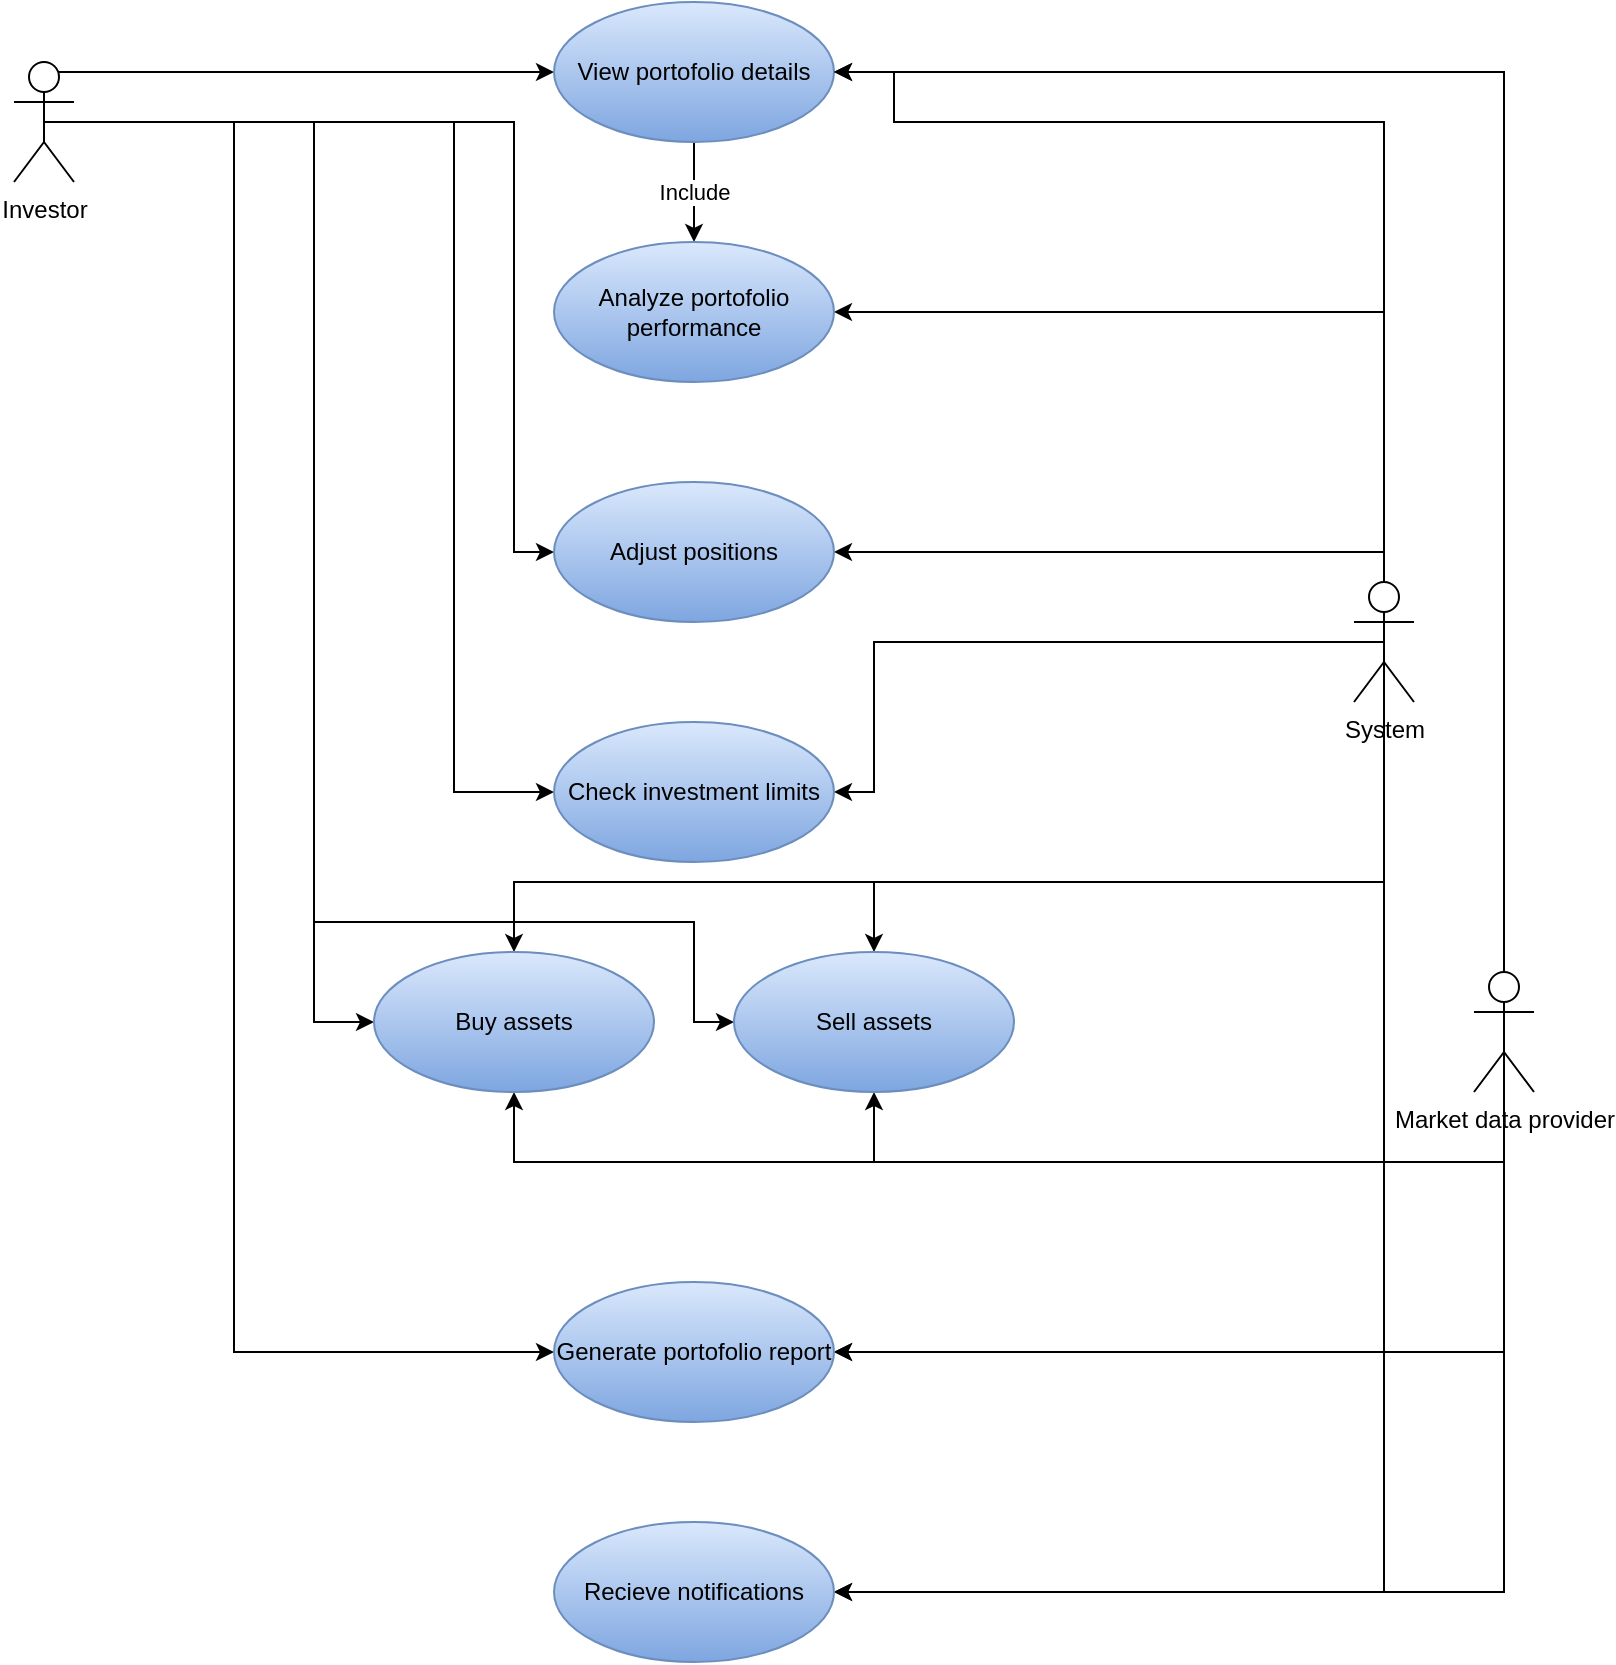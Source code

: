 <mxfile version="24.7.17">
  <diagram name="Page-1" id="HEyfU4kfFIw5BUZET6r_">
    <mxGraphModel dx="1050" dy="574" grid="1" gridSize="10" guides="1" tooltips="1" connect="1" arrows="1" fold="1" page="1" pageScale="1" pageWidth="827" pageHeight="1169" math="0" shadow="0">
      <root>
        <mxCell id="0" />
        <mxCell id="1" parent="0" />
        <mxCell id="x-BZ_oqAYy6QeNeLVGzr-4" style="edgeStyle=orthogonalEdgeStyle;rounded=0;orthogonalLoop=1;jettySize=auto;html=1;exitX=0.5;exitY=0.5;exitDx=0;exitDy=0;exitPerimeter=0;entryX=0;entryY=0.5;entryDx=0;entryDy=0;" parent="1" source="x-BZ_oqAYy6QeNeLVGzr-2" target="x-BZ_oqAYy6QeNeLVGzr-3" edge="1">
          <mxGeometry relative="1" as="geometry">
            <Array as="points">
              <mxPoint x="75" y="45" />
            </Array>
          </mxGeometry>
        </mxCell>
        <mxCell id="jJ9Ddf4tCl4OlhonC4Wa-8" style="edgeStyle=orthogonalEdgeStyle;rounded=0;orthogonalLoop=1;jettySize=auto;html=1;exitX=0.5;exitY=0.5;exitDx=0;exitDy=0;exitPerimeter=0;entryX=0;entryY=0.5;entryDx=0;entryDy=0;" parent="1" source="x-BZ_oqAYy6QeNeLVGzr-2" target="jJ9Ddf4tCl4OlhonC4Wa-7" edge="1">
          <mxGeometry relative="1" as="geometry">
            <Array as="points">
              <mxPoint x="310" y="70" />
              <mxPoint x="310" y="285" />
            </Array>
          </mxGeometry>
        </mxCell>
        <mxCell id="jJ9Ddf4tCl4OlhonC4Wa-10" style="edgeStyle=orthogonalEdgeStyle;rounded=0;orthogonalLoop=1;jettySize=auto;html=1;exitX=0.5;exitY=0.5;exitDx=0;exitDy=0;exitPerimeter=0;entryX=0;entryY=0.5;entryDx=0;entryDy=0;" parent="1" source="x-BZ_oqAYy6QeNeLVGzr-2" target="jJ9Ddf4tCl4OlhonC4Wa-9" edge="1">
          <mxGeometry relative="1" as="geometry">
            <Array as="points">
              <mxPoint x="280" y="70" />
              <mxPoint x="280" y="405" />
            </Array>
          </mxGeometry>
        </mxCell>
        <mxCell id="jJ9Ddf4tCl4OlhonC4Wa-30" style="edgeStyle=orthogonalEdgeStyle;rounded=0;orthogonalLoop=1;jettySize=auto;html=1;exitX=0.5;exitY=0.5;exitDx=0;exitDy=0;exitPerimeter=0;entryX=0;entryY=0.5;entryDx=0;entryDy=0;" parent="1" source="x-BZ_oqAYy6QeNeLVGzr-2" target="jJ9Ddf4tCl4OlhonC4Wa-29" edge="1">
          <mxGeometry relative="1" as="geometry">
            <Array as="points">
              <mxPoint x="170" y="70" />
              <mxPoint x="170" y="685" />
            </Array>
          </mxGeometry>
        </mxCell>
        <mxCell id="jJ9Ddf4tCl4OlhonC4Wa-31" style="edgeStyle=orthogonalEdgeStyle;rounded=0;orthogonalLoop=1;jettySize=auto;html=1;exitX=0.5;exitY=0.5;exitDx=0;exitDy=0;exitPerimeter=0;entryX=0;entryY=0.5;entryDx=0;entryDy=0;" parent="1" source="x-BZ_oqAYy6QeNeLVGzr-2" target="jJ9Ddf4tCl4OlhonC4Wa-12" edge="1">
          <mxGeometry relative="1" as="geometry">
            <Array as="points">
              <mxPoint x="210" y="70" />
              <mxPoint x="210" y="520" />
            </Array>
          </mxGeometry>
        </mxCell>
        <mxCell id="jJ9Ddf4tCl4OlhonC4Wa-32" style="edgeStyle=orthogonalEdgeStyle;rounded=0;orthogonalLoop=1;jettySize=auto;html=1;exitX=0.5;exitY=0.5;exitDx=0;exitDy=0;exitPerimeter=0;entryX=0;entryY=0.5;entryDx=0;entryDy=0;" parent="1" source="x-BZ_oqAYy6QeNeLVGzr-2" target="jJ9Ddf4tCl4OlhonC4Wa-13" edge="1">
          <mxGeometry relative="1" as="geometry">
            <Array as="points">
              <mxPoint x="210" y="70" />
              <mxPoint x="210" y="470" />
              <mxPoint x="400" y="470" />
              <mxPoint x="400" y="520" />
            </Array>
          </mxGeometry>
        </mxCell>
        <mxCell id="x-BZ_oqAYy6QeNeLVGzr-2" value="Investor" style="shape=umlActor;verticalLabelPosition=bottom;verticalAlign=top;html=1;" parent="1" vertex="1">
          <mxGeometry x="60" y="40" width="30" height="60" as="geometry" />
        </mxCell>
        <mxCell id="jJ9Ddf4tCl4OlhonC4Wa-5" value="Include" style="edgeStyle=orthogonalEdgeStyle;rounded=0;orthogonalLoop=1;jettySize=auto;html=1;exitX=0.5;exitY=1;exitDx=0;exitDy=0;entryX=0.5;entryY=0;entryDx=0;entryDy=0;" parent="1" source="x-BZ_oqAYy6QeNeLVGzr-3" target="jJ9Ddf4tCl4OlhonC4Wa-4" edge="1">
          <mxGeometry relative="1" as="geometry" />
        </mxCell>
        <mxCell id="x-BZ_oqAYy6QeNeLVGzr-3" value="View portofolio details" style="ellipse;whiteSpace=wrap;html=1;fillColor=#dae8fc;gradientColor=#7ea6e0;strokeColor=#6c8ebf;" parent="1" vertex="1">
          <mxGeometry x="330" y="10" width="140" height="70" as="geometry" />
        </mxCell>
        <mxCell id="x-BZ_oqAYy6QeNeLVGzr-8" style="edgeStyle=orthogonalEdgeStyle;rounded=0;orthogonalLoop=1;jettySize=auto;html=1;exitX=0.5;exitY=0.5;exitDx=0;exitDy=0;exitPerimeter=0;entryX=1;entryY=0.5;entryDx=0;entryDy=0;" parent="1" source="x-BZ_oqAYy6QeNeLVGzr-5" target="x-BZ_oqAYy6QeNeLVGzr-3" edge="1">
          <mxGeometry relative="1" as="geometry">
            <Array as="points">
              <mxPoint x="745" y="70" />
              <mxPoint x="500" y="70" />
              <mxPoint x="500" y="45" />
            </Array>
          </mxGeometry>
        </mxCell>
        <mxCell id="jJ9Ddf4tCl4OlhonC4Wa-6" style="edgeStyle=orthogonalEdgeStyle;rounded=0;orthogonalLoop=1;jettySize=auto;html=1;exitX=0.5;exitY=0.5;exitDx=0;exitDy=0;exitPerimeter=0;entryX=1;entryY=0.5;entryDx=0;entryDy=0;" parent="1" source="x-BZ_oqAYy6QeNeLVGzr-5" target="jJ9Ddf4tCl4OlhonC4Wa-4" edge="1">
          <mxGeometry relative="1" as="geometry">
            <Array as="points">
              <mxPoint x="745" y="165" />
            </Array>
          </mxGeometry>
        </mxCell>
        <mxCell id="jJ9Ddf4tCl4OlhonC4Wa-11" style="edgeStyle=orthogonalEdgeStyle;rounded=0;orthogonalLoop=1;jettySize=auto;html=1;exitX=0.5;exitY=0.5;exitDx=0;exitDy=0;exitPerimeter=0;entryX=1;entryY=0.5;entryDx=0;entryDy=0;" parent="1" source="x-BZ_oqAYy6QeNeLVGzr-5" target="jJ9Ddf4tCl4OlhonC4Wa-9" edge="1">
          <mxGeometry relative="1" as="geometry">
            <Array as="points">
              <mxPoint x="490" y="330" />
              <mxPoint x="490" y="405" />
            </Array>
          </mxGeometry>
        </mxCell>
        <mxCell id="jJ9Ddf4tCl4OlhonC4Wa-24" style="edgeStyle=orthogonalEdgeStyle;rounded=0;orthogonalLoop=1;jettySize=auto;html=1;exitX=0.5;exitY=0.5;exitDx=0;exitDy=0;exitPerimeter=0;entryX=0.5;entryY=0;entryDx=0;entryDy=0;" parent="1" source="x-BZ_oqAYy6QeNeLVGzr-5" target="jJ9Ddf4tCl4OlhonC4Wa-12" edge="1">
          <mxGeometry relative="1" as="geometry">
            <Array as="points">
              <mxPoint x="745" y="450" />
              <mxPoint x="310" y="450" />
            </Array>
          </mxGeometry>
        </mxCell>
        <mxCell id="jJ9Ddf4tCl4OlhonC4Wa-25" style="edgeStyle=orthogonalEdgeStyle;rounded=0;orthogonalLoop=1;jettySize=auto;html=1;exitX=0.5;exitY=0.5;exitDx=0;exitDy=0;exitPerimeter=0;entryX=0.5;entryY=0;entryDx=0;entryDy=0;" parent="1" source="x-BZ_oqAYy6QeNeLVGzr-5" target="jJ9Ddf4tCl4OlhonC4Wa-13" edge="1">
          <mxGeometry relative="1" as="geometry">
            <Array as="points">
              <mxPoint x="745" y="450" />
              <mxPoint x="490" y="450" />
            </Array>
          </mxGeometry>
        </mxCell>
        <mxCell id="jJ9Ddf4tCl4OlhonC4Wa-28" style="edgeStyle=orthogonalEdgeStyle;rounded=0;orthogonalLoop=1;jettySize=auto;html=1;exitX=0.5;exitY=0.5;exitDx=0;exitDy=0;exitPerimeter=0;entryX=1;entryY=0.5;entryDx=0;entryDy=0;" parent="1" source="x-BZ_oqAYy6QeNeLVGzr-5" target="jJ9Ddf4tCl4OlhonC4Wa-7" edge="1">
          <mxGeometry relative="1" as="geometry">
            <Array as="points">
              <mxPoint x="745" y="285" />
            </Array>
          </mxGeometry>
        </mxCell>
        <mxCell id="jJ9Ddf4tCl4OlhonC4Wa-33" style="edgeStyle=orthogonalEdgeStyle;rounded=0;orthogonalLoop=1;jettySize=auto;html=1;exitX=0.5;exitY=0.5;exitDx=0;exitDy=0;exitPerimeter=0;entryX=1;entryY=0.5;entryDx=0;entryDy=0;" parent="1" source="x-BZ_oqAYy6QeNeLVGzr-5" target="jJ9Ddf4tCl4OlhonC4Wa-29" edge="1">
          <mxGeometry relative="1" as="geometry">
            <Array as="points">
              <mxPoint x="745" y="685" />
            </Array>
          </mxGeometry>
        </mxCell>
        <mxCell id="jJ9Ddf4tCl4OlhonC4Wa-37" style="edgeStyle=orthogonalEdgeStyle;rounded=0;orthogonalLoop=1;jettySize=auto;html=1;exitX=0.5;exitY=0.5;exitDx=0;exitDy=0;exitPerimeter=0;entryX=1;entryY=0.5;entryDx=0;entryDy=0;" parent="1" source="x-BZ_oqAYy6QeNeLVGzr-5" target="jJ9Ddf4tCl4OlhonC4Wa-36" edge="1">
          <mxGeometry relative="1" as="geometry">
            <Array as="points">
              <mxPoint x="745" y="805" />
            </Array>
          </mxGeometry>
        </mxCell>
        <mxCell id="x-BZ_oqAYy6QeNeLVGzr-5" value="System" style="shape=umlActor;verticalLabelPosition=bottom;verticalAlign=top;html=1;" parent="1" vertex="1">
          <mxGeometry x="730" y="300" width="30" height="60" as="geometry" />
        </mxCell>
        <mxCell id="jJ9Ddf4tCl4OlhonC4Wa-2" style="edgeStyle=orthogonalEdgeStyle;rounded=0;orthogonalLoop=1;jettySize=auto;html=1;exitX=0.5;exitY=0.5;exitDx=0;exitDy=0;exitPerimeter=0;entryX=1;entryY=0.5;entryDx=0;entryDy=0;" parent="1" source="jJ9Ddf4tCl4OlhonC4Wa-1" target="x-BZ_oqAYy6QeNeLVGzr-3" edge="1">
          <mxGeometry relative="1" as="geometry">
            <Array as="points">
              <mxPoint x="805" y="45" />
            </Array>
          </mxGeometry>
        </mxCell>
        <mxCell id="jJ9Ddf4tCl4OlhonC4Wa-26" style="edgeStyle=orthogonalEdgeStyle;rounded=0;orthogonalLoop=1;jettySize=auto;html=1;exitX=0.5;exitY=0.5;exitDx=0;exitDy=0;exitPerimeter=0;entryX=0.5;entryY=1;entryDx=0;entryDy=0;" parent="1" source="jJ9Ddf4tCl4OlhonC4Wa-1" target="jJ9Ddf4tCl4OlhonC4Wa-12" edge="1">
          <mxGeometry relative="1" as="geometry">
            <Array as="points">
              <mxPoint x="805" y="590" />
              <mxPoint x="310" y="590" />
            </Array>
          </mxGeometry>
        </mxCell>
        <mxCell id="jJ9Ddf4tCl4OlhonC4Wa-27" style="edgeStyle=orthogonalEdgeStyle;rounded=0;orthogonalLoop=1;jettySize=auto;html=1;exitX=0.5;exitY=0.5;exitDx=0;exitDy=0;exitPerimeter=0;entryX=0.5;entryY=1;entryDx=0;entryDy=0;" parent="1" source="jJ9Ddf4tCl4OlhonC4Wa-1" target="jJ9Ddf4tCl4OlhonC4Wa-13" edge="1">
          <mxGeometry relative="1" as="geometry">
            <Array as="points">
              <mxPoint x="805" y="590" />
              <mxPoint x="490" y="590" />
            </Array>
          </mxGeometry>
        </mxCell>
        <mxCell id="jJ9Ddf4tCl4OlhonC4Wa-34" style="edgeStyle=orthogonalEdgeStyle;rounded=0;orthogonalLoop=1;jettySize=auto;html=1;exitX=0.5;exitY=0.5;exitDx=0;exitDy=0;exitPerimeter=0;entryX=1;entryY=0.5;entryDx=0;entryDy=0;" parent="1" source="jJ9Ddf4tCl4OlhonC4Wa-1" target="jJ9Ddf4tCl4OlhonC4Wa-29" edge="1">
          <mxGeometry relative="1" as="geometry">
            <Array as="points">
              <mxPoint x="805" y="685" />
            </Array>
          </mxGeometry>
        </mxCell>
        <mxCell id="jJ9Ddf4tCl4OlhonC4Wa-38" style="edgeStyle=orthogonalEdgeStyle;rounded=0;orthogonalLoop=1;jettySize=auto;html=1;exitX=0.5;exitY=0.5;exitDx=0;exitDy=0;exitPerimeter=0;entryX=1;entryY=0.5;entryDx=0;entryDy=0;" parent="1" source="jJ9Ddf4tCl4OlhonC4Wa-1" target="jJ9Ddf4tCl4OlhonC4Wa-36" edge="1">
          <mxGeometry relative="1" as="geometry">
            <Array as="points">
              <mxPoint x="805" y="805" />
            </Array>
          </mxGeometry>
        </mxCell>
        <mxCell id="jJ9Ddf4tCl4OlhonC4Wa-1" value="Market data provider" style="shape=umlActor;verticalLabelPosition=bottom;verticalAlign=top;html=1;" parent="1" vertex="1">
          <mxGeometry x="790" y="495" width="30" height="60" as="geometry" />
        </mxCell>
        <mxCell id="jJ9Ddf4tCl4OlhonC4Wa-4" value="Analyze portofolio performance" style="ellipse;whiteSpace=wrap;html=1;fillColor=#dae8fc;gradientColor=#7ea6e0;strokeColor=#6c8ebf;" parent="1" vertex="1">
          <mxGeometry x="330" y="130" width="140" height="70" as="geometry" />
        </mxCell>
        <mxCell id="jJ9Ddf4tCl4OlhonC4Wa-7" value="Adjust positions" style="ellipse;whiteSpace=wrap;html=1;fillColor=#dae8fc;gradientColor=#7ea6e0;strokeColor=#6c8ebf;" parent="1" vertex="1">
          <mxGeometry x="330" y="250" width="140" height="70" as="geometry" />
        </mxCell>
        <mxCell id="jJ9Ddf4tCl4OlhonC4Wa-9" value="Check investment limits" style="ellipse;whiteSpace=wrap;html=1;fillColor=#dae8fc;gradientColor=#7ea6e0;strokeColor=#6c8ebf;" parent="1" vertex="1">
          <mxGeometry x="330" y="370" width="140" height="70" as="geometry" />
        </mxCell>
        <mxCell id="jJ9Ddf4tCl4OlhonC4Wa-12" value="Buy assets" style="ellipse;whiteSpace=wrap;html=1;fillColor=#dae8fc;gradientColor=#7ea6e0;strokeColor=#6c8ebf;" parent="1" vertex="1">
          <mxGeometry x="240" y="485" width="140" height="70" as="geometry" />
        </mxCell>
        <mxCell id="jJ9Ddf4tCl4OlhonC4Wa-13" value="Sell assets" style="ellipse;whiteSpace=wrap;html=1;fillColor=#dae8fc;gradientColor=#7ea6e0;strokeColor=#6c8ebf;" parent="1" vertex="1">
          <mxGeometry x="420" y="485" width="140" height="70" as="geometry" />
        </mxCell>
        <mxCell id="jJ9Ddf4tCl4OlhonC4Wa-29" value="Generate portofolio report" style="ellipse;whiteSpace=wrap;html=1;fillColor=#dae8fc;gradientColor=#7ea6e0;strokeColor=#6c8ebf;" parent="1" vertex="1">
          <mxGeometry x="330" y="650" width="140" height="70" as="geometry" />
        </mxCell>
        <mxCell id="jJ9Ddf4tCl4OlhonC4Wa-36" value="Recieve notifications" style="ellipse;whiteSpace=wrap;html=1;fillColor=#dae8fc;gradientColor=#7ea6e0;strokeColor=#6c8ebf;" parent="1" vertex="1">
          <mxGeometry x="330" y="770" width="140" height="70" as="geometry" />
        </mxCell>
      </root>
    </mxGraphModel>
  </diagram>
</mxfile>
